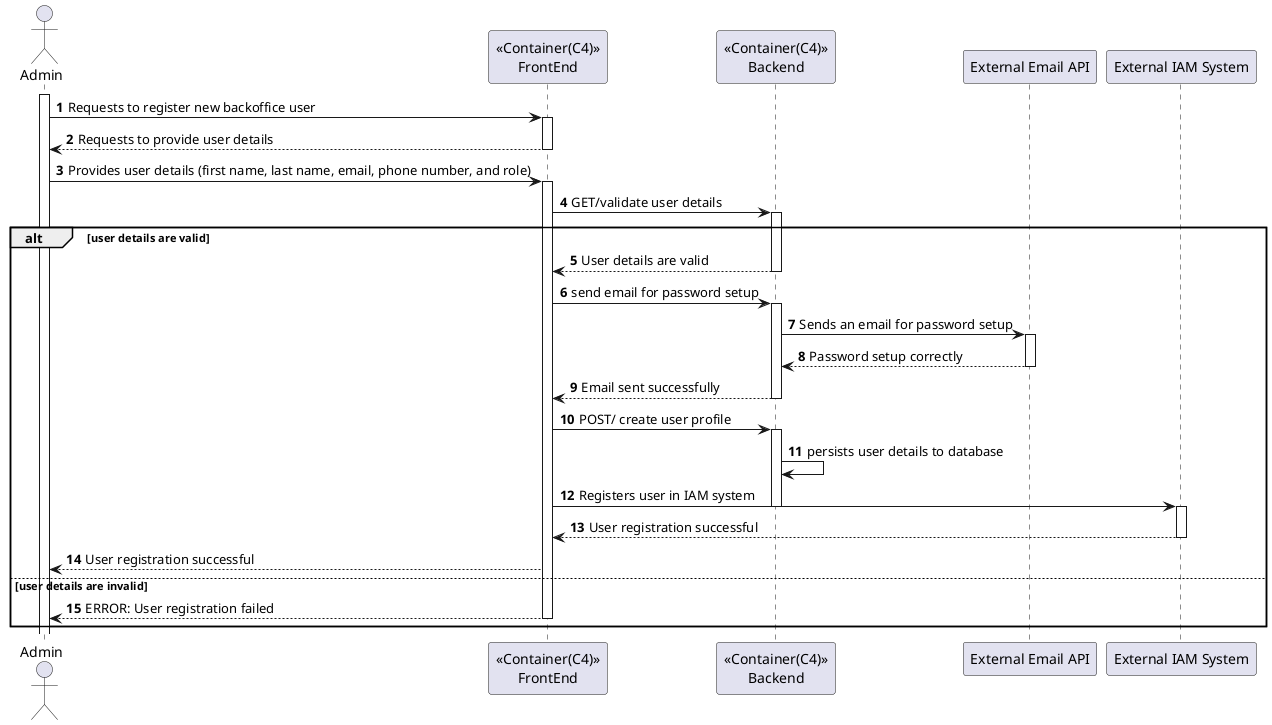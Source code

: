 ﻿@startuml
'https://plantuml.com/sequence-diagram

autonumber

actor "Admin" as admin
participant "<<Container(C4)>>\nFrontEnd" as sys
participant "<<Container(C4)>>\nBackend" as be
participant "External Email API" as email
participant "External IAM System" as iam

activate admin
admin -> sys: Requests to register new backoffice user
activate sys
sys --> admin: Requests to provide user details
deactivate sys
    admin -> sys: Provides user details (first name, last name, email, phone number, and role)
activate sys
sys -> be:GET/validate user details
activate be

alt user details are valid

    be --> sys: User details are valid
    deactivate be
    
   
    
    sys -> be: send email for password setup
    activate be
    
    be -> email: Sends an email for password setup
    activate email
    
    email --> be: Password setup correctly
    deactivate email
    
    be --> sys: Email sent successfully
    
    deactivate be
    
     sys -> be: POST/ create user profile
        activate be
        be -> be: persists user details to database
        
    sys -> iam: Registers user in IAM system
    deactivate be
            
    activate iam
    
    iam --> sys: User registration successful
    deactivate iam
    sys --> admin: User registration successful
else user details are invalid
    sys --> admin: ERROR: User registration failed
deactivate sys
end

@enduml